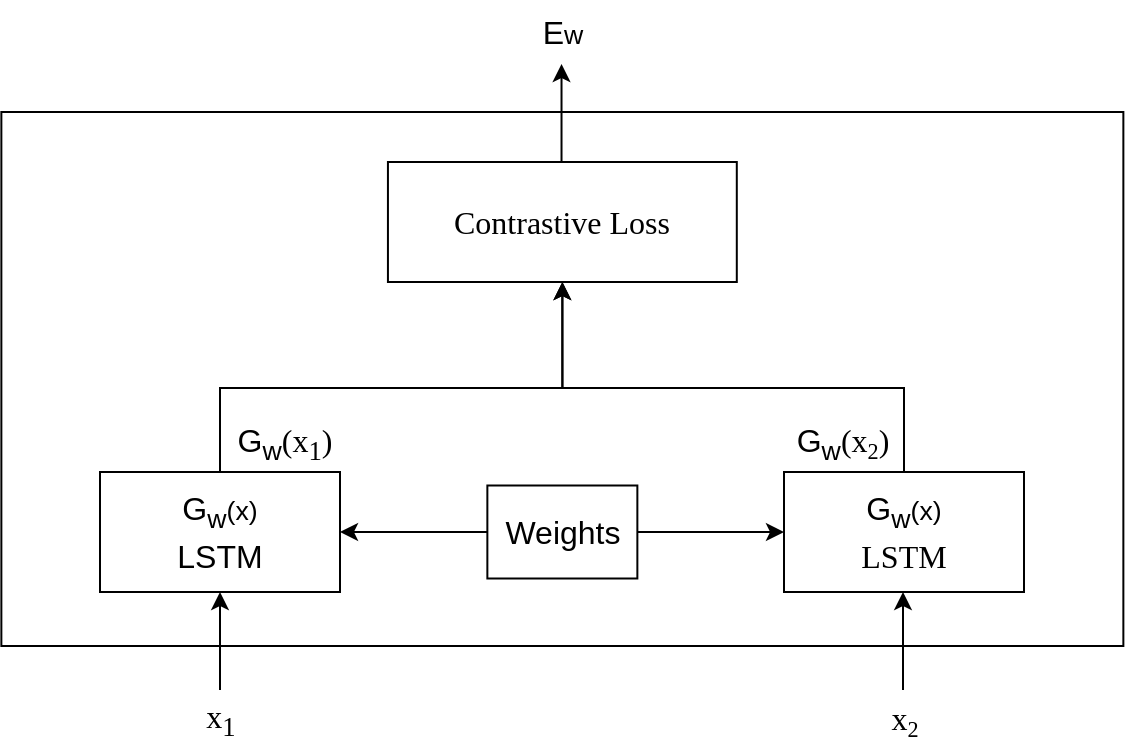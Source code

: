 <mxfile version="16.2.2" type="github">
  <diagram id="C5RBs43oDa-KdzZeNtuy" name="Page-1">
    <mxGraphModel dx="865" dy="456" grid="0" gridSize="10" guides="1" tooltips="1" connect="1" arrows="1" fold="1" page="1" pageScale="1" pageWidth="827" pageHeight="1169" math="0" shadow="0">
      <root>
        <mxCell id="WIyWlLk6GJQsqaUBKTNV-0" />
        <mxCell id="WIyWlLk6GJQsqaUBKTNV-1" parent="WIyWlLk6GJQsqaUBKTNV-0" />
        <mxCell id="dj5vKHsLbGzC-8-W0ZMl-25" value="" style="rounded=0;whiteSpace=wrap;html=1;fontFamily=Times New Roman;fontSize=16;" vertex="1" parent="WIyWlLk6GJQsqaUBKTNV-1">
          <mxGeometry x="141.68" y="167" width="561" height="267" as="geometry" />
        </mxCell>
        <mxCell id="dj5vKHsLbGzC-8-W0ZMl-8" style="edgeStyle=orthogonalEdgeStyle;rounded=0;orthogonalLoop=1;jettySize=auto;html=1;exitX=0.5;exitY=0;exitDx=0;exitDy=0;entryX=0.5;entryY=1;entryDx=0;entryDy=0;fontFamily=Times New Roman;fontSize=16;" edge="1" parent="WIyWlLk6GJQsqaUBKTNV-1" source="dj5vKHsLbGzC-8-W0ZMl-1" target="dj5vKHsLbGzC-8-W0ZMl-6">
          <mxGeometry relative="1" as="geometry">
            <Array as="points">
              <mxPoint x="251" y="305" />
              <mxPoint x="422" y="305" />
            </Array>
          </mxGeometry>
        </mxCell>
        <mxCell id="dj5vKHsLbGzC-8-W0ZMl-1" value="&lt;font style=&quot;font-size: 16px&quot;&gt;G&lt;sub&gt;w&lt;/sub&gt;&lt;/font&gt;&lt;font&gt;&lt;span style=&quot;font-size: 13.333px&quot;&gt;(x)&lt;/span&gt;&lt;br&gt;&lt;span style=&quot;font-size: 16px&quot;&gt;LSTM&lt;/span&gt;&lt;/font&gt;" style="rounded=0;whiteSpace=wrap;html=1;" vertex="1" parent="WIyWlLk6GJQsqaUBKTNV-1">
          <mxGeometry x="191" y="347" width="120" height="60" as="geometry" />
        </mxCell>
        <mxCell id="dj5vKHsLbGzC-8-W0ZMl-10" style="edgeStyle=orthogonalEdgeStyle;rounded=0;orthogonalLoop=1;jettySize=auto;html=1;entryX=0.5;entryY=1;entryDx=0;entryDy=0;fontFamily=Times New Roman;fontSize=16;" edge="1" parent="WIyWlLk6GJQsqaUBKTNV-1" source="dj5vKHsLbGzC-8-W0ZMl-2" target="dj5vKHsLbGzC-8-W0ZMl-6">
          <mxGeometry relative="1" as="geometry">
            <Array as="points">
              <mxPoint x="593" y="305" />
              <mxPoint x="422" y="305" />
            </Array>
          </mxGeometry>
        </mxCell>
        <mxCell id="dj5vKHsLbGzC-8-W0ZMl-2" value="&lt;font style=&quot;font-size: 16px&quot;&gt;G&lt;sub&gt;w&lt;/sub&gt;&lt;/font&gt;&lt;span style=&quot;font-size: 13.333px&quot;&gt;(x)&lt;/span&gt;&lt;font face=&quot;Times New Roman&quot;&gt;&lt;span style=&quot;font-size: 16px&quot;&gt;&lt;br&gt;LSTM&lt;/span&gt;&lt;/font&gt;" style="rounded=0;whiteSpace=wrap;html=1;" vertex="1" parent="WIyWlLk6GJQsqaUBKTNV-1">
          <mxGeometry x="533" y="347" width="120" height="60" as="geometry" />
        </mxCell>
        <mxCell id="dj5vKHsLbGzC-8-W0ZMl-4" style="edgeStyle=orthogonalEdgeStyle;rounded=0;orthogonalLoop=1;jettySize=auto;html=1;entryX=1;entryY=0.5;entryDx=0;entryDy=0;" edge="1" parent="WIyWlLk6GJQsqaUBKTNV-1" source="dj5vKHsLbGzC-8-W0ZMl-3" target="dj5vKHsLbGzC-8-W0ZMl-1">
          <mxGeometry relative="1" as="geometry" />
        </mxCell>
        <mxCell id="dj5vKHsLbGzC-8-W0ZMl-5" style="edgeStyle=orthogonalEdgeStyle;rounded=0;orthogonalLoop=1;jettySize=auto;html=1;entryX=0;entryY=0.5;entryDx=0;entryDy=0;" edge="1" parent="WIyWlLk6GJQsqaUBKTNV-1" source="dj5vKHsLbGzC-8-W0ZMl-3" target="dj5vKHsLbGzC-8-W0ZMl-2">
          <mxGeometry relative="1" as="geometry" />
        </mxCell>
        <mxCell id="dj5vKHsLbGzC-8-W0ZMl-3" value="&lt;font style=&quot;font-size: 16px&quot;&gt;Weights&lt;/font&gt;" style="rounded=0;whiteSpace=wrap;html=1;" vertex="1" parent="WIyWlLk6GJQsqaUBKTNV-1">
          <mxGeometry x="384.68" y="353.75" width="75" height="46.5" as="geometry" />
        </mxCell>
        <mxCell id="dj5vKHsLbGzC-8-W0ZMl-6" value="&lt;font face=&quot;Times New Roman&quot;&gt;&lt;span style=&quot;font-size: 16px&quot;&gt;Contrastive Loss&lt;/span&gt;&lt;/font&gt;" style="rounded=0;whiteSpace=wrap;html=1;" vertex="1" parent="WIyWlLk6GJQsqaUBKTNV-1">
          <mxGeometry x="334.97" y="192" width="174.43" height="60" as="geometry" />
        </mxCell>
        <mxCell id="dj5vKHsLbGzC-8-W0ZMl-11" value="" style="endArrow=classic;html=1;rounded=0;fontFamily=Times New Roman;fontSize=16;entryX=0.5;entryY=1;entryDx=0;entryDy=0;" edge="1" parent="WIyWlLk6GJQsqaUBKTNV-1" target="dj5vKHsLbGzC-8-W0ZMl-1">
          <mxGeometry width="50" height="50" relative="1" as="geometry">
            <mxPoint x="251" y="456" as="sourcePoint" />
            <mxPoint x="296" y="461" as="targetPoint" />
          </mxGeometry>
        </mxCell>
        <mxCell id="dj5vKHsLbGzC-8-W0ZMl-12" value="" style="endArrow=classic;html=1;rounded=0;fontFamily=Times New Roman;fontSize=16;entryX=0.5;entryY=1;entryDx=0;entryDy=0;" edge="1" parent="WIyWlLk6GJQsqaUBKTNV-1">
          <mxGeometry width="50" height="50" relative="1" as="geometry">
            <mxPoint x="592.5" y="456" as="sourcePoint" />
            <mxPoint x="592.5" y="407" as="targetPoint" />
          </mxGeometry>
        </mxCell>
        <mxCell id="dj5vKHsLbGzC-8-W0ZMl-13" value="x&lt;sub&gt;1&lt;/sub&gt;" style="text;html=1;align=center;verticalAlign=middle;resizable=0;points=[];autosize=1;strokeColor=none;fillColor=none;fontSize=16;fontFamily=Times New Roman;" vertex="1" parent="WIyWlLk6GJQsqaUBKTNV-1">
          <mxGeometry x="239" y="457" width="24" height="28" as="geometry" />
        </mxCell>
        <mxCell id="dj5vKHsLbGzC-8-W0ZMl-14" value="x&lt;span style=&quot;font-size: 13.333px&quot;&gt;&lt;sub&gt;2&lt;/sub&gt;&lt;/span&gt;" style="text;html=1;align=center;verticalAlign=middle;resizable=0;points=[];autosize=1;strokeColor=none;fillColor=none;fontSize=16;fontFamily=Times New Roman;" vertex="1" parent="WIyWlLk6GJQsqaUBKTNV-1">
          <mxGeometry x="581" y="457" width="24" height="28" as="geometry" />
        </mxCell>
        <mxCell id="dj5vKHsLbGzC-8-W0ZMl-16" value="&lt;span style=&quot;font-family: &amp;#34;helvetica&amp;#34;&quot;&gt;G&lt;/span&gt;&lt;sub style=&quot;font-family: &amp;#34;helvetica&amp;#34;&quot;&gt;w&lt;/sub&gt;(x&lt;sub&gt;1&lt;/sub&gt;)" style="text;html=1;align=center;verticalAlign=middle;resizable=0;points=[];autosize=1;strokeColor=none;fillColor=none;fontSize=16;fontFamily=Times New Roman;" vertex="1" parent="WIyWlLk6GJQsqaUBKTNV-1">
          <mxGeometry x="254" y="319" width="57" height="28" as="geometry" />
        </mxCell>
        <mxCell id="dj5vKHsLbGzC-8-W0ZMl-20" value="" style="endArrow=classic;html=1;rounded=0;fontFamily=Times New Roman;fontSize=16;entryX=0.5;entryY=1;entryDx=0;entryDy=0;" edge="1" parent="WIyWlLk6GJQsqaUBKTNV-1">
          <mxGeometry width="50" height="50" relative="1" as="geometry">
            <mxPoint x="421.76" y="192.0" as="sourcePoint" />
            <mxPoint x="421.76" y="143" as="targetPoint" />
          </mxGeometry>
        </mxCell>
        <mxCell id="dj5vKHsLbGzC-8-W0ZMl-22" value="&lt;span style=&quot;font-family: &amp;#34;helvetica&amp;#34;&quot;&gt;G&lt;/span&gt;&lt;sub style=&quot;font-family: &amp;#34;helvetica&amp;#34;&quot;&gt;w&lt;/sub&gt;(x&lt;span style=&quot;font-size: 13.333px&quot;&gt;&lt;sub&gt;2&lt;/sub&gt;&lt;/span&gt;)" style="text;html=1;align=center;verticalAlign=middle;resizable=0;points=[];autosize=1;strokeColor=none;fillColor=none;fontSize=16;fontFamily=Times New Roman;" vertex="1" parent="WIyWlLk6GJQsqaUBKTNV-1">
          <mxGeometry x="534" y="319" width="56" height="28" as="geometry" />
        </mxCell>
        <mxCell id="dj5vKHsLbGzC-8-W0ZMl-24" value="&lt;sub style=&quot;font-family: &amp;#34;helvetica&amp;#34;&quot;&gt;&lt;span style=&quot;font-size: 16px&quot;&gt;E&lt;/span&gt;w&lt;/sub&gt;" style="text;html=1;align=center;verticalAlign=middle;resizable=0;points=[];autosize=1;strokeColor=none;fillColor=none;fontSize=16;fontFamily=Times New Roman;" vertex="1" parent="WIyWlLk6GJQsqaUBKTNV-1">
          <mxGeometry x="407.18" y="111" width="30" height="28" as="geometry" />
        </mxCell>
      </root>
    </mxGraphModel>
  </diagram>
</mxfile>
